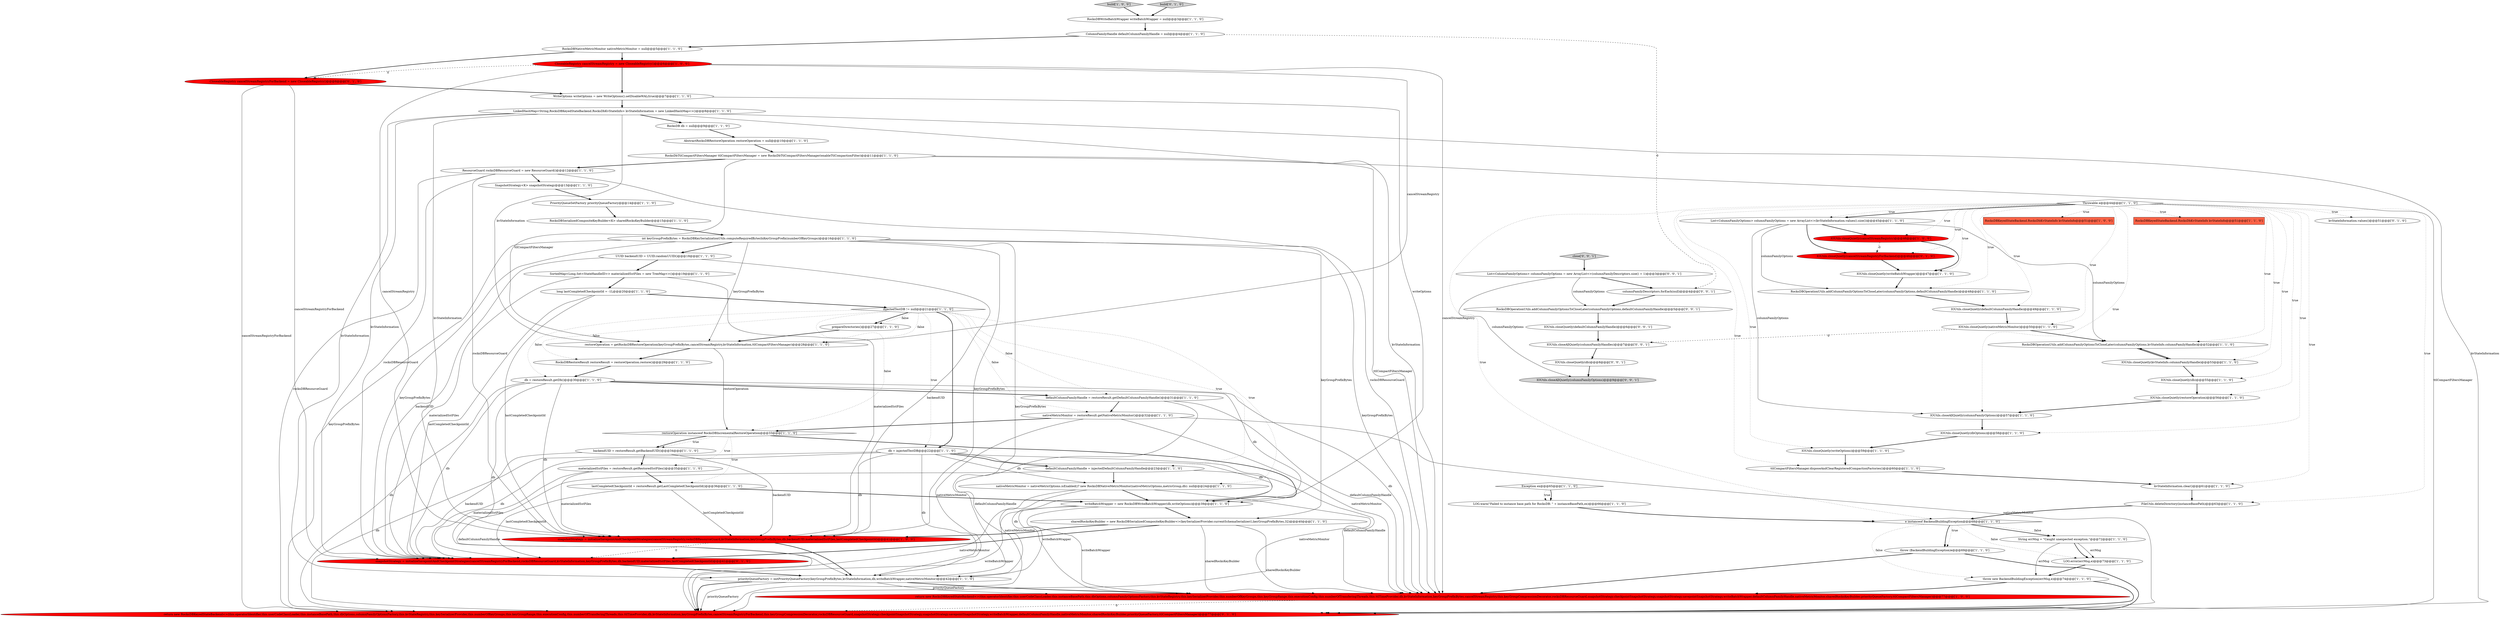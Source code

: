 digraph {
9 [style = filled, label = "RocksDBOperationUtils.addColumnFamilyOptionsToCloseLater(columnFamilyOptions,defaultColumnFamilyHandle)@@@48@@@['1', '1', '0']", fillcolor = white, shape = ellipse image = "AAA0AAABBB1BBB"];
71 [style = filled, label = "List<ColumnFamilyOptions> columnFamilyOptions = new ArrayList<>(columnFamilyDescriptors.size() + 1)@@@3@@@['0', '0', '1']", fillcolor = white, shape = ellipse image = "AAA0AAABBB3BBB"];
17 [style = filled, label = "RocksDBRestoreResult restoreResult = restoreOperation.restore()@@@29@@@['1', '1', '0']", fillcolor = white, shape = ellipse image = "AAA0AAABBB1BBB"];
62 [style = filled, label = "IOUtils.closeQuietly(writeOptions)@@@59@@@['1', '1', '0']", fillcolor = white, shape = ellipse image = "AAA0AAABBB1BBB"];
60 [style = filled, label = "restoreOperation = getRocksDBRestoreOperation(keyGroupPrefixBytes,cancelStreamRegistry,kvStateInformation,ttlCompactFiltersManager)@@@28@@@['1', '1', '0']", fillcolor = white, shape = ellipse image = "AAA0AAABBB1BBB"];
10 [style = filled, label = "return new RocksDBKeyedStateBackend<>(this.operatorIdentifier,this.userCodeClassLoader,this.instanceBasePath,this.dbOptions,columnFamilyOptionsFactory,this.kvStateRegistry,this.keySerializerProvider,this.numberOfKeyGroups,this.keyGroupRange,this.executionConfig,this.numberOfTransferingThreads,this.ttlTimeProvider,db,kvStateInformation,keyGroupPrefixBytes,cancelStreamRegistry,this.keyGroupCompressionDecorator,rocksDBResourceGuard,snapshotStrategy.checkpointSnapshotStrategy,snapshotStrategy.savepointSnapshotStrategy,writeBatchWrapper,defaultColumnFamilyHandle,nativeMetricMonitor,sharedRocksKeyBuilder,priorityQueueFactory,ttlCompactFiltersManager)@@@77@@@['1', '0', '0']", fillcolor = red, shape = ellipse image = "AAA1AAABBB1BBB"];
42 [style = filled, label = "writeBatchWrapper = new RocksDBWriteBatchWrapper(db,writeOptions)@@@39@@@['1', '1', '0']", fillcolor = white, shape = ellipse image = "AAA0AAABBB1BBB"];
53 [style = filled, label = "RocksDBKeyedStateBackend.RocksDbKvStateInfo kvStateInfo@@@51@@@['1', '1', '0']", fillcolor = tomato, shape = box image = "AAA0AAABBB1BBB"];
59 [style = filled, label = "IOUtils.closeQuietly(nativeMetricMonitor)@@@50@@@['1', '1', '0']", fillcolor = white, shape = ellipse image = "AAA0AAABBB1BBB"];
27 [style = filled, label = "e instanceof BackendBuildingException@@@68@@@['1', '1', '0']", fillcolor = white, shape = diamond image = "AAA0AAABBB1BBB"];
28 [style = filled, label = "IOUtils.closeQuietly(dbOptions)@@@58@@@['1', '1', '0']", fillcolor = white, shape = ellipse image = "AAA0AAABBB1BBB"];
33 [style = filled, label = "build['1', '0', '0']", fillcolor = lightgray, shape = diamond image = "AAA0AAABBB1BBB"];
38 [style = filled, label = "materializedSstFiles = restoreResult.getRestoredSstFiles()@@@35@@@['1', '1', '0']", fillcolor = white, shape = ellipse image = "AAA0AAABBB1BBB"];
40 [style = filled, label = "restoreOperation instanceof RocksDBIncrementalRestoreOperation@@@33@@@['1', '1', '0']", fillcolor = white, shape = diamond image = "AAA0AAABBB1BBB"];
63 [style = filled, label = "IOUtils.closeQuietly(cancelStreamRegistryForBackend)@@@46@@@['0', '1', '0']", fillcolor = red, shape = ellipse image = "AAA1AAABBB2BBB"];
18 [style = filled, label = "RocksDBOperationUtils.addColumnFamilyOptionsToCloseLater(columnFamilyOptions,kvStateInfo.columnFamilyHandle)@@@52@@@['1', '1', '0']", fillcolor = white, shape = ellipse image = "AAA0AAABBB1BBB"];
56 [style = filled, label = "IOUtils.closeAllQuietly(columnFamilyOptions)@@@57@@@['1', '1', '0']", fillcolor = white, shape = ellipse image = "AAA0AAABBB1BBB"];
32 [style = filled, label = "db = injectedTestDB@@@22@@@['1', '1', '0']", fillcolor = white, shape = ellipse image = "AAA0AAABBB1BBB"];
20 [style = filled, label = "WriteOptions writeOptions = new WriteOptions().setDisableWAL(true)@@@7@@@['1', '1', '0']", fillcolor = white, shape = ellipse image = "AAA0AAABBB1BBB"];
58 [style = filled, label = "ColumnFamilyHandle defaultColumnFamilyHandle = null@@@4@@@['1', '1', '0']", fillcolor = white, shape = ellipse image = "AAA0AAABBB1BBB"];
26 [style = filled, label = "PriorityQueueSetFactory priorityQueueFactory@@@14@@@['1', '1', '0']", fillcolor = white, shape = ellipse image = "AAA0AAABBB1BBB"];
39 [style = filled, label = "backendUID = restoreResult.getBackendUID()@@@34@@@['1', '1', '0']", fillcolor = white, shape = ellipse image = "AAA0AAABBB1BBB"];
69 [style = filled, label = "IOUtils.closeQuietly(defaultColumnFamilyHandle)@@@6@@@['0', '0', '1']", fillcolor = white, shape = ellipse image = "AAA0AAABBB3BBB"];
68 [style = filled, label = "build['0', '1', '0']", fillcolor = lightgray, shape = diamond image = "AAA0AAABBB2BBB"];
29 [style = filled, label = "lastCompletedCheckpointId = restoreResult.getLastCompletedCheckpointId()@@@36@@@['1', '1', '0']", fillcolor = white, shape = ellipse image = "AAA0AAABBB1BBB"];
70 [style = filled, label = "RocksDBOperationUtils.addColumnFamilyOptionsToCloseLater(columnFamilyOptions,defaultColumnFamilyHandle)@@@5@@@['0', '0', '1']", fillcolor = white, shape = ellipse image = "AAA0AAABBB3BBB"];
52 [style = filled, label = "db = restoreResult.getDb()@@@30@@@['1', '1', '0']", fillcolor = white, shape = ellipse image = "AAA0AAABBB1BBB"];
23 [style = filled, label = "RocksDB db = null@@@9@@@['1', '1', '0']", fillcolor = white, shape = ellipse image = "AAA0AAABBB1BBB"];
14 [style = filled, label = "IOUtils.closeQuietly(db)@@@55@@@['1', '1', '0']", fillcolor = white, shape = ellipse image = "AAA0AAABBB1BBB"];
45 [style = filled, label = "throw (BackendBuildingException)e@@@69@@@['1', '1', '0']", fillcolor = white, shape = ellipse image = "AAA0AAABBB1BBB"];
41 [style = filled, label = "throw new BackendBuildingException(errMsg,e)@@@74@@@['1', '1', '0']", fillcolor = white, shape = ellipse image = "AAA0AAABBB1BBB"];
64 [style = filled, label = "CloseableRegistry cancelStreamRegistryForBackend = new CloseableRegistry()@@@6@@@['0', '1', '0']", fillcolor = red, shape = ellipse image = "AAA1AAABBB2BBB"];
6 [style = filled, label = "AbstractRocksDBRestoreOperation restoreOperation = null@@@10@@@['1', '1', '0']", fillcolor = white, shape = ellipse image = "AAA0AAABBB1BBB"];
11 [style = filled, label = "RocksDBWriteBatchWrapper writeBatchWrapper = null@@@3@@@['1', '1', '0']", fillcolor = white, shape = ellipse image = "AAA0AAABBB1BBB"];
50 [style = filled, label = "LOG.warn(\"Failed to instance base path for RocksDB: \" + instanceBasePath,ex)@@@66@@@['1', '1', '0']", fillcolor = white, shape = ellipse image = "AAA0AAABBB1BBB"];
21 [style = filled, label = "defaultColumnFamilyHandle = injectedDefaultColumnFamilyHandle@@@23@@@['1', '1', '0']", fillcolor = white, shape = ellipse image = "AAA0AAABBB1BBB"];
66 [style = filled, label = "kvStateInformation.values()@@@51@@@['0', '1', '0']", fillcolor = white, shape = ellipse image = "AAA0AAABBB2BBB"];
7 [style = filled, label = "snapshotStrategy = initializeSavepointAndCheckpointStrategies(cancelStreamRegistry,rocksDBResourceGuard,kvStateInformation,keyGroupPrefixBytes,db,backendUID,materializedSstFiles,lastCompletedCheckpointId)@@@41@@@['1', '0', '0']", fillcolor = red, shape = ellipse image = "AAA1AAABBB1BBB"];
8 [style = filled, label = "IOUtils.closeQuietly(writeBatchWrapper)@@@47@@@['1', '1', '0']", fillcolor = white, shape = ellipse image = "AAA0AAABBB1BBB"];
22 [style = filled, label = "nativeMetricMonitor = restoreResult.getNativeMetricMonitor()@@@32@@@['1', '1', '0']", fillcolor = white, shape = ellipse image = "AAA0AAABBB1BBB"];
75 [style = filled, label = "IOUtils.closeAllQuietly(columnFamilyHandles)@@@7@@@['0', '0', '1']", fillcolor = white, shape = ellipse image = "AAA0AAABBB3BBB"];
36 [style = filled, label = "IOUtils.closeQuietly(defaultColumnFamilyHandle)@@@49@@@['1', '1', '0']", fillcolor = white, shape = ellipse image = "AAA0AAABBB1BBB"];
73 [style = filled, label = "close['0', '0', '1']", fillcolor = lightgray, shape = diamond image = "AAA0AAABBB3BBB"];
15 [style = filled, label = "String errMsg = \"Caught unexpected exception.\"@@@72@@@['1', '1', '0']", fillcolor = white, shape = ellipse image = "AAA0AAABBB1BBB"];
43 [style = filled, label = "int keyGroupPrefixBytes = RocksDBKeySerializationUtils.computeRequiredBytesInKeyGroupPrefix(numberOfKeyGroups)@@@16@@@['1', '1', '0']", fillcolor = white, shape = ellipse image = "AAA0AAABBB1BBB"];
12 [style = filled, label = "UUID backendUID = UUID.randomUUID()@@@18@@@['1', '1', '0']", fillcolor = white, shape = ellipse image = "AAA0AAABBB1BBB"];
49 [style = filled, label = "injectedTestDB != null@@@21@@@['1', '1', '0']", fillcolor = white, shape = diamond image = "AAA0AAABBB1BBB"];
13 [style = filled, label = "RocksDbTtlCompactFiltersManager ttlCompactFiltersManager = new RocksDbTtlCompactFiltersManager(enableTtlCompactionFilter)@@@11@@@['1', '1', '0']", fillcolor = white, shape = ellipse image = "AAA0AAABBB1BBB"];
16 [style = filled, label = "CloseableRegistry cancelStreamRegistry = new CloseableRegistry()@@@6@@@['1', '0', '0']", fillcolor = red, shape = ellipse image = "AAA1AAABBB1BBB"];
19 [style = filled, label = "priorityQueueFactory = initPriorityQueueFactory(keyGroupPrefixBytes,kvStateInformation,db,writeBatchWrapper,nativeMetricMonitor)@@@42@@@['1', '1', '0']", fillcolor = white, shape = ellipse image = "AAA0AAABBB1BBB"];
31 [style = filled, label = "Exception ex@@@65@@@['1', '1', '0']", fillcolor = white, shape = diamond image = "AAA0AAABBB1BBB"];
0 [style = filled, label = "LinkedHashMap<String,RocksDBKeyedStateBackend.RocksDbKvStateInfo> kvStateInformation = new LinkedHashMap<>()@@@8@@@['1', '1', '0']", fillcolor = white, shape = ellipse image = "AAA0AAABBB1BBB"];
30 [style = filled, label = "nativeMetricMonitor = nativeMetricOptions.isEnabled()? new RocksDBNativeMetricMonitor(nativeMetricOptions,metricGroup,db): null@@@24@@@['1', '1', '0']", fillcolor = white, shape = ellipse image = "AAA0AAABBB1BBB"];
44 [style = filled, label = "ttlCompactFiltersManager.disposeAndClearRegisteredCompactionFactories()@@@60@@@['1', '1', '0']", fillcolor = white, shape = ellipse image = "AAA0AAABBB1BBB"];
72 [style = filled, label = "IOUtils.closeQuietly(db)@@@8@@@['0', '0', '1']", fillcolor = white, shape = ellipse image = "AAA0AAABBB3BBB"];
2 [style = filled, label = "List<ColumnFamilyOptions> columnFamilyOptions = new ArrayList<>(kvStateInformation.values().size())@@@45@@@['1', '1', '0']", fillcolor = white, shape = ellipse image = "AAA0AAABBB1BBB"];
55 [style = filled, label = "sharedRocksKeyBuilder = new RocksDBSerializedCompositeKeyBuilder<>(keySerializerProvider.currentSchemaSerializer(),keyGroupPrefixBytes,32)@@@40@@@['1', '1', '0']", fillcolor = white, shape = ellipse image = "AAA0AAABBB1BBB"];
46 [style = filled, label = "RocksDBKeyedStateBackend.RocksDbKvStateInfo kvStateInfo@@@51@@@['1', '0', '0']", fillcolor = tomato, shape = box image = "AAA0AAABBB1BBB"];
51 [style = filled, label = "SortedMap<Long,Set<StateHandleID>> materializedSstFiles = new TreeMap<>()@@@19@@@['1', '1', '0']", fillcolor = white, shape = ellipse image = "AAA0AAABBB1BBB"];
57 [style = filled, label = "kvStateInformation.clear()@@@61@@@['1', '1', '0']", fillcolor = white, shape = ellipse image = "AAA0AAABBB1BBB"];
48 [style = filled, label = "ResourceGuard rocksDBResourceGuard = new ResourceGuard()@@@12@@@['1', '1', '0']", fillcolor = white, shape = ellipse image = "AAA0AAABBB1BBB"];
24 [style = filled, label = "LOG.error(errMsg,e)@@@73@@@['1', '1', '0']", fillcolor = white, shape = ellipse image = "AAA0AAABBB1BBB"];
54 [style = filled, label = "RocksDBSerializedCompositeKeyBuilder<K> sharedRocksKeyBuilder@@@15@@@['1', '1', '0']", fillcolor = white, shape = ellipse image = "AAA0AAABBB1BBB"];
76 [style = filled, label = "IOUtils.closeAllQuietly(columnFamilyOptions)@@@9@@@['0', '0', '1']", fillcolor = lightgray, shape = ellipse image = "AAA0AAABBB3BBB"];
67 [style = filled, label = "return new RocksDBKeyedStateBackend<>(this.operatorIdentifier,this.userCodeClassLoader,this.instanceBasePath,this.dbOptions,columnFamilyOptionsFactory,this.kvStateRegistry,this.keySerializerProvider,this.numberOfKeyGroups,this.keyGroupRange,this.executionConfig,this.numberOfTransferingThreads,this.ttlTimeProvider,db,kvStateInformation,keyGroupPrefixBytes,cancelStreamRegistryForBackend,this.keyGroupCompressionDecorator,rocksDBResourceGuard,snapshotStrategy.checkpointSnapshotStrategy,snapshotStrategy.savepointSnapshotStrategy,writeBatchWrapper,defaultColumnFamilyHandle,nativeMetricMonitor,sharedRocksKeyBuilder,priorityQueueFactory,ttlCompactFiltersManager)@@@77@@@['0', '1', '0']", fillcolor = red, shape = ellipse image = "AAA1AAABBB2BBB"];
47 [style = filled, label = "IOUtils.closeQuietly(kvStateInfo.columnFamilyHandle)@@@53@@@['1', '1', '0']", fillcolor = white, shape = ellipse image = "AAA0AAABBB1BBB"];
35 [style = filled, label = "SnapshotStrategy<K> snapshotStrategy@@@13@@@['1', '1', '0']", fillcolor = white, shape = ellipse image = "AAA0AAABBB1BBB"];
37 [style = filled, label = "IOUtils.closeQuietly(cancelStreamRegistry)@@@46@@@['1', '0', '0']", fillcolor = red, shape = ellipse image = "AAA1AAABBB1BBB"];
5 [style = filled, label = "FileUtils.deleteDirectory(instanceBasePath)@@@63@@@['1', '1', '0']", fillcolor = white, shape = ellipse image = "AAA0AAABBB1BBB"];
74 [style = filled, label = "columnFamilyDescriptors.forEach(null)@@@4@@@['0', '0', '1']", fillcolor = white, shape = ellipse image = "AAA0AAABBB3BBB"];
25 [style = filled, label = "RocksDBNativeMetricMonitor nativeMetricMonitor = null@@@5@@@['1', '1', '0']", fillcolor = white, shape = ellipse image = "AAA0AAABBB1BBB"];
65 [style = filled, label = "snapshotStrategy = initializeSavepointAndCheckpointStrategies(cancelStreamRegistryForBackend,rocksDBResourceGuard,kvStateInformation,keyGroupPrefixBytes,db,backendUID,materializedSstFiles,lastCompletedCheckpointId)@@@41@@@['0', '1', '0']", fillcolor = red, shape = ellipse image = "AAA1AAABBB2BBB"];
3 [style = filled, label = "prepareDirectories()@@@27@@@['1', '1', '0']", fillcolor = white, shape = ellipse image = "AAA0AAABBB1BBB"];
34 [style = filled, label = "IOUtils.closeQuietly(restoreOperation)@@@56@@@['1', '1', '0']", fillcolor = white, shape = ellipse image = "AAA0AAABBB1BBB"];
1 [style = filled, label = "defaultColumnFamilyHandle = restoreResult.getDefaultColumnFamilyHandle()@@@31@@@['1', '1', '0']", fillcolor = white, shape = ellipse image = "AAA0AAABBB1BBB"];
4 [style = filled, label = "long lastCompletedCheckpointId = -1L@@@20@@@['1', '1', '0']", fillcolor = white, shape = ellipse image = "AAA0AAABBB1BBB"];
61 [style = filled, label = "Throwable e@@@44@@@['1', '1', '0']", fillcolor = white, shape = diamond image = "AAA0AAABBB1BBB"];
52->1 [style = bold, label=""];
36->59 [style = bold, label=""];
61->62 [style = dotted, label="true"];
40->39 [style = dotted, label="true"];
70->69 [style = bold, label=""];
48->67 [style = solid, label="rocksDBResourceGuard"];
61->37 [style = dotted, label="true"];
61->46 [style = dotted, label="true"];
42->67 [style = solid, label="writeBatchWrapper"];
20->0 [style = bold, label=""];
32->30 [style = solid, label="db"];
52->42 [style = solid, label="db"];
42->19 [style = solid, label="writeBatchWrapper"];
28->62 [style = bold, label=""];
13->60 [style = solid, label="ttlCompactFiltersManager"];
60->40 [style = solid, label="restoreOperation"];
39->65 [style = solid, label="backendUID"];
55->67 [style = solid, label="sharedRocksKeyBuilder"];
48->65 [style = solid, label="rocksDBResourceGuard"];
61->36 [style = dotted, label="true"];
48->35 [style = bold, label=""];
21->30 [style = bold, label=""];
49->1 [style = dotted, label="false"];
30->10 [style = solid, label="nativeMetricMonitor"];
2->56 [style = solid, label="columnFamilyOptions"];
27->15 [style = bold, label=""];
49->17 [style = dotted, label="false"];
52->10 [style = solid, label="db"];
31->50 [style = bold, label=""];
7->65 [style = dashed, label="0"];
33->11 [style = bold, label=""];
4->7 [style = solid, label="lastCompletedCheckpointId"];
16->7 [style = solid, label="cancelStreamRegistry"];
29->65 [style = solid, label="lastCompletedCheckpointId"];
71->74 [style = bold, label=""];
2->9 [style = solid, label="columnFamilyOptions"];
74->70 [style = bold, label=""];
1->67 [style = solid, label="defaultColumnFamilyHandle"];
41->67 [style = bold, label=""];
27->45 [style = bold, label=""];
2->63 [style = bold, label=""];
38->65 [style = solid, label="materializedSstFiles"];
71->70 [style = solid, label="columnFamilyOptions"];
61->27 [style = dotted, label="true"];
39->38 [style = bold, label=""];
73->71 [style = bold, label=""];
43->65 [style = solid, label="keyGroupPrefixBytes"];
49->52 [style = dotted, label="false"];
65->19 [style = bold, label=""];
21->10 [style = solid, label="defaultColumnFamilyHandle"];
43->10 [style = solid, label="keyGroupPrefixBytes"];
68->11 [style = bold, label=""];
0->60 [style = solid, label="kvStateInformation"];
60->17 [style = bold, label=""];
45->10 [style = bold, label=""];
1->10 [style = solid, label="defaultColumnFamilyHandle"];
19->10 [style = solid, label="priorityQueueFactory"];
0->65 [style = solid, label="kvStateInformation"];
52->65 [style = solid, label="db"];
49->30 [style = dotted, label="true"];
61->53 [style = dotted, label="true"];
30->42 [style = bold, label=""];
64->65 [style = solid, label="cancelStreamRegistryForBackend"];
13->67 [style = solid, label="ttlCompactFiltersManager"];
48->7 [style = solid, label="rocksDBResourceGuard"];
40->29 [style = dotted, label="true"];
12->51 [style = bold, label=""];
49->32 [style = bold, label=""];
61->8 [style = dotted, label="true"];
61->47 [style = dotted, label="true"];
61->66 [style = dotted, label="true"];
55->65 [style = bold, label=""];
0->23 [style = bold, label=""];
22->10 [style = solid, label="nativeMetricMonitor"];
43->12 [style = bold, label=""];
58->25 [style = bold, label=""];
71->76 [style = solid, label="columnFamilyOptions"];
55->7 [style = bold, label=""];
59->75 [style = dashed, label="0"];
64->20 [style = bold, label=""];
0->7 [style = solid, label="kvStateInformation"];
49->21 [style = dotted, label="true"];
57->5 [style = bold, label=""];
59->18 [style = bold, label=""];
27->24 [style = dotted, label="false"];
49->3 [style = bold, label=""];
61->44 [style = dotted, label="true"];
61->2 [style = bold, label=""];
16->60 [style = solid, label="cancelStreamRegistry"];
16->20 [style = bold, label=""];
25->64 [style = bold, label=""];
11->58 [style = bold, label=""];
12->65 [style = solid, label="backendUID"];
21->67 [style = solid, label="defaultColumnFamilyHandle"];
64->67 [style = solid, label="cancelStreamRegistryForBackend"];
44->57 [style = bold, label=""];
55->10 [style = solid, label="sharedRocksKeyBuilder"];
61->14 [style = dotted, label="true"];
19->67 [style = bold, label=""];
27->45 [style = dotted, label="true"];
17->52 [style = bold, label=""];
49->40 [style = dotted, label="false"];
32->19 [style = solid, label="db"];
51->4 [style = bold, label=""];
18->47 [style = bold, label=""];
50->27 [style = bold, label=""];
47->18 [style = bold, label=""];
54->43 [style = bold, label=""];
43->60 [style = solid, label="keyGroupPrefixBytes"];
61->56 [style = dotted, label="true"];
38->7 [style = solid, label="materializedSstFiles"];
61->9 [style = dotted, label="true"];
22->19 [style = solid, label="nativeMetricMonitor"];
12->7 [style = solid, label="backendUID"];
69->75 [style = bold, label=""];
13->48 [style = bold, label=""];
19->10 [style = bold, label=""];
4->65 [style = solid, label="lastCompletedCheckpointId"];
40->38 [style = dotted, label="true"];
29->7 [style = solid, label="lastCompletedCheckpointId"];
51->7 [style = solid, label="materializedSstFiles"];
61->59 [style = dotted, label="true"];
41->10 [style = bold, label=""];
62->44 [style = bold, label=""];
42->55 [style = bold, label=""];
25->16 [style = bold, label=""];
52->67 [style = solid, label="db"];
30->19 [style = solid, label="nativeMetricMonitor"];
27->15 [style = dotted, label="false"];
49->22 [style = dotted, label="false"];
24->41 [style = bold, label=""];
34->56 [style = bold, label=""];
15->41 [style = solid, label="errMsg"];
61->57 [style = dotted, label="true"];
40->39 [style = bold, label=""];
0->67 [style = solid, label="kvStateInformation"];
26->54 [style = bold, label=""];
51->65 [style = solid, label="materializedSstFiles"];
32->65 [style = solid, label="db"];
19->67 [style = solid, label="priorityQueueFactory"];
48->10 [style = solid, label="rocksDBResourceGuard"];
29->42 [style = bold, label=""];
23->6 [style = bold, label=""];
6->13 [style = bold, label=""];
43->7 [style = solid, label="keyGroupPrefixBytes"];
22->67 [style = solid, label="nativeMetricMonitor"];
49->3 [style = dotted, label="false"];
27->41 [style = dotted, label="false"];
75->72 [style = bold, label=""];
39->7 [style = solid, label="backendUID"];
32->42 [style = solid, label="db"];
37->8 [style = bold, label=""];
61->63 [style = dotted, label="true"];
7->19 [style = bold, label=""];
35->26 [style = bold, label=""];
32->7 [style = solid, label="db"];
52->7 [style = solid, label="db"];
43->55 [style = solid, label="keyGroupPrefixBytes"];
22->40 [style = bold, label=""];
32->67 [style = solid, label="db"];
9->36 [style = bold, label=""];
42->10 [style = solid, label="writeBatchWrapper"];
49->60 [style = dotted, label="false"];
32->21 [style = bold, label=""];
0->10 [style = solid, label="kvStateInformation"];
38->29 [style = bold, label=""];
43->67 [style = solid, label="keyGroupPrefixBytes"];
32->10 [style = solid, label="db"];
14->34 [style = bold, label=""];
45->67 [style = bold, label=""];
10->67 [style = dashed, label="0"];
20->42 [style = solid, label="writeOptions"];
0->19 [style = solid, label="kvStateInformation"];
2->18 [style = solid, label="columnFamilyOptions"];
61->34 [style = dotted, label="true"];
37->63 [style = dashed, label="0"];
72->76 [style = bold, label=""];
1->22 [style = bold, label=""];
4->49 [style = bold, label=""];
31->50 [style = dotted, label="true"];
56->28 [style = bold, label=""];
15->24 [style = bold, label=""];
15->24 [style = solid, label="errMsg"];
52->19 [style = solid, label="db"];
8->9 [style = bold, label=""];
63->8 [style = bold, label=""];
16->10 [style = solid, label="cancelStreamRegistry"];
58->74 [style = dashed, label="0"];
30->67 [style = solid, label="nativeMetricMonitor"];
61->2 [style = dotted, label="true"];
61->18 [style = dotted, label="true"];
5->27 [style = bold, label=""];
2->37 [style = bold, label=""];
61->5 [style = dotted, label="true"];
47->14 [style = bold, label=""];
40->42 [style = bold, label=""];
49->32 [style = dotted, label="true"];
61->28 [style = dotted, label="true"];
16->64 [style = dashed, label="0"];
43->19 [style = solid, label="keyGroupPrefixBytes"];
13->10 [style = solid, label="ttlCompactFiltersManager"];
3->60 [style = bold, label=""];
}
